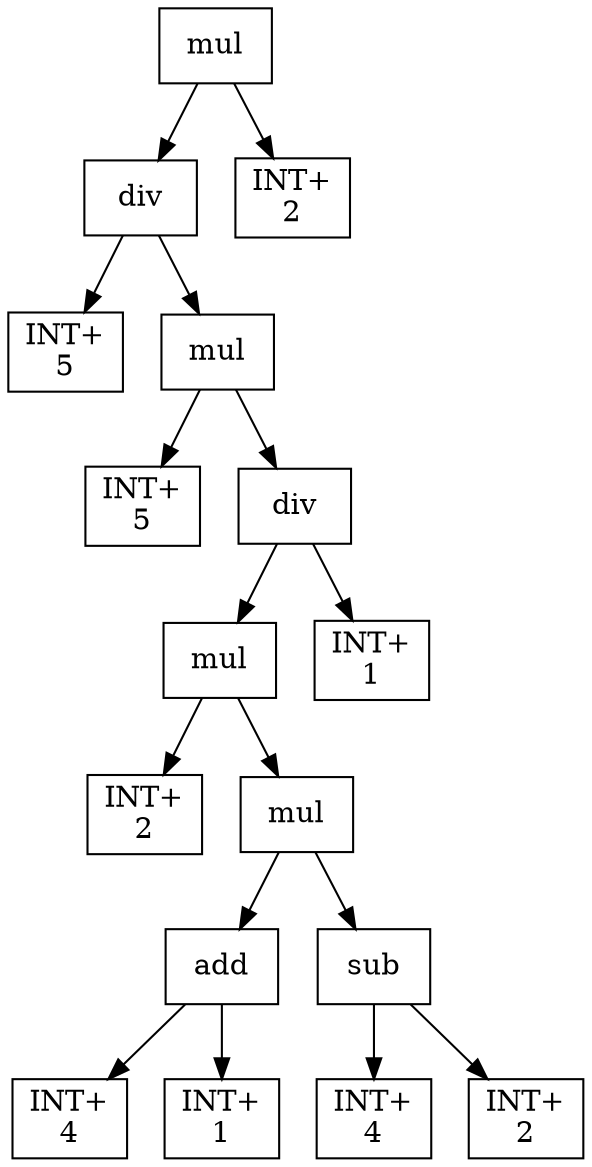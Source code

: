 digraph expr {
  node [shape=box];
  n1 [label="mul"];
  n2 [label="div"];
  n3 [label="INT+\n5"];
  n4 [label="mul"];
  n5 [label="INT+\n5"];
  n6 [label="div"];
  n7 [label="mul"];
  n8 [label="INT+\n2"];
  n9 [label="mul"];
  n10 [label="add"];
  n11 [label="INT+\n4"];
  n12 [label="INT+\n1"];
  n10 -> n11;
  n10 -> n12;
  n13 [label="sub"];
  n14 [label="INT+\n4"];
  n15 [label="INT+\n2"];
  n13 -> n14;
  n13 -> n15;
  n9 -> n10;
  n9 -> n13;
  n7 -> n8;
  n7 -> n9;
  n16 [label="INT+\n1"];
  n6 -> n7;
  n6 -> n16;
  n4 -> n5;
  n4 -> n6;
  n2 -> n3;
  n2 -> n4;
  n17 [label="INT+\n2"];
  n1 -> n2;
  n1 -> n17;
}
